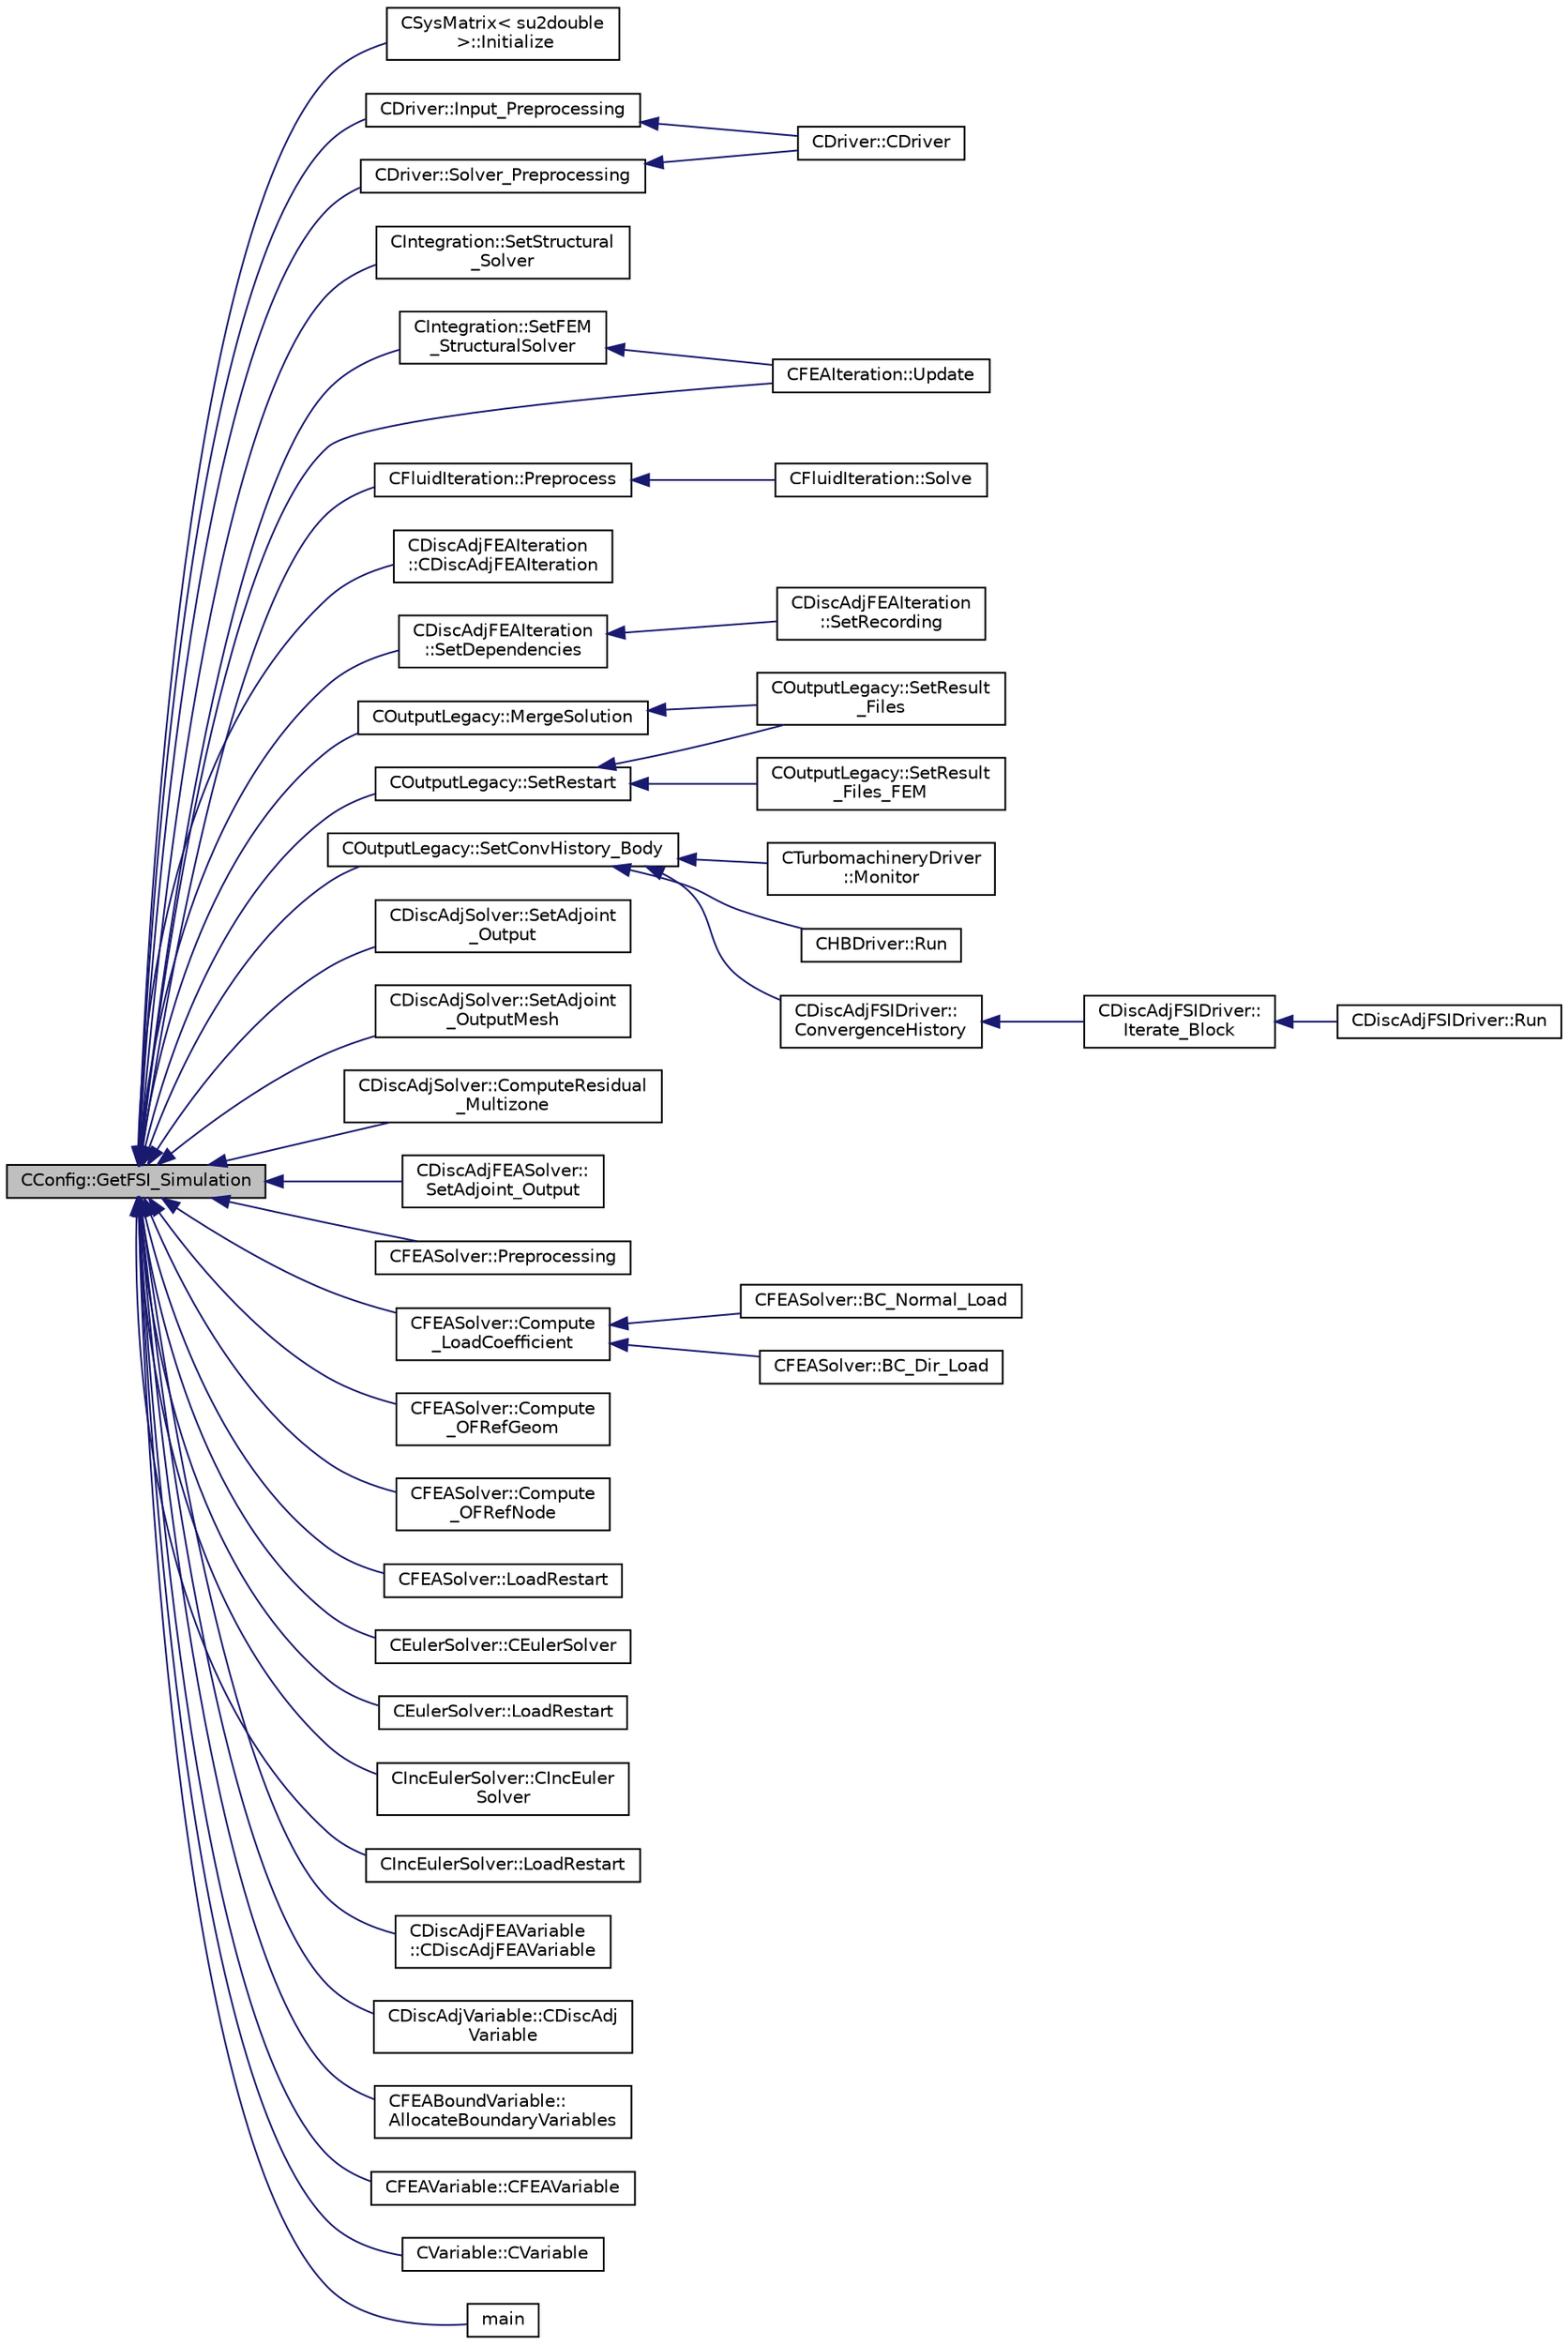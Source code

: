 digraph "CConfig::GetFSI_Simulation"
{
  edge [fontname="Helvetica",fontsize="10",labelfontname="Helvetica",labelfontsize="10"];
  node [fontname="Helvetica",fontsize="10",shape=record];
  rankdir="LR";
  Node3385 [label="CConfig::GetFSI_Simulation",height=0.2,width=0.4,color="black", fillcolor="grey75", style="filled", fontcolor="black"];
  Node3385 -> Node3386 [dir="back",color="midnightblue",fontsize="10",style="solid",fontname="Helvetica"];
  Node3386 [label="CSysMatrix\< su2double\l \>::Initialize",height=0.2,width=0.4,color="black", fillcolor="white", style="filled",URL="$class_c_sys_matrix.html#a26223555fd7147cfd6309a8030d40209",tooltip="Initializes sparse matrix system. "];
  Node3385 -> Node3387 [dir="back",color="midnightblue",fontsize="10",style="solid",fontname="Helvetica"];
  Node3387 [label="CDriver::Input_Preprocessing",height=0.2,width=0.4,color="black", fillcolor="white", style="filled",URL="$class_c_driver.html#a8310a8cc3f5bd3d2bb70340b44000562",tooltip="Read in the config and mesh files. "];
  Node3387 -> Node3388 [dir="back",color="midnightblue",fontsize="10",style="solid",fontname="Helvetica"];
  Node3388 [label="CDriver::CDriver",height=0.2,width=0.4,color="black", fillcolor="white", style="filled",URL="$class_c_driver.html#a3fca4a013a6efa9bbb38fe78a86b5f3d",tooltip="Constructor of the class. "];
  Node3385 -> Node3389 [dir="back",color="midnightblue",fontsize="10",style="solid",fontname="Helvetica"];
  Node3389 [label="CDriver::Solver_Preprocessing",height=0.2,width=0.4,color="black", fillcolor="white", style="filled",URL="$class_c_driver.html#add15058928d0b7462a7b8257417d0914",tooltip="Definition and allocation of all solution classes. "];
  Node3389 -> Node3388 [dir="back",color="midnightblue",fontsize="10",style="solid",fontname="Helvetica"];
  Node3385 -> Node3390 [dir="back",color="midnightblue",fontsize="10",style="solid",fontname="Helvetica"];
  Node3390 [label="CIntegration::SetStructural\l_Solver",height=0.2,width=0.4,color="black", fillcolor="white", style="filled",URL="$class_c_integration.html#acb9e892b95319e7bb3be3e2dce492bb6",tooltip="Save the structural solution at different time steps. "];
  Node3385 -> Node3391 [dir="back",color="midnightblue",fontsize="10",style="solid",fontname="Helvetica"];
  Node3391 [label="CIntegration::SetFEM\l_StructuralSolver",height=0.2,width=0.4,color="black", fillcolor="white", style="filled",URL="$class_c_integration.html#a4d86dc638a56058045a2f6168473cbce",tooltip="Save the structural solution at different time steps. "];
  Node3391 -> Node3392 [dir="back",color="midnightblue",fontsize="10",style="solid",fontname="Helvetica"];
  Node3392 [label="CFEAIteration::Update",height=0.2,width=0.4,color="black", fillcolor="white", style="filled",URL="$class_c_f_e_a_iteration.html#a333fe2537a8cfe7e3791a004f4d9fe83",tooltip="Updates the containers for the FEM system. "];
  Node3385 -> Node3393 [dir="back",color="midnightblue",fontsize="10",style="solid",fontname="Helvetica"];
  Node3393 [label="CFluidIteration::Preprocess",height=0.2,width=0.4,color="black", fillcolor="white", style="filled",URL="$class_c_fluid_iteration.html#a9fe831e72f07c42d9c04d20ecd87a1e1",tooltip="Preprocessing to prepare for an iteration of the physics. "];
  Node3393 -> Node3394 [dir="back",color="midnightblue",fontsize="10",style="solid",fontname="Helvetica"];
  Node3394 [label="CFluidIteration::Solve",height=0.2,width=0.4,color="black", fillcolor="white", style="filled",URL="$class_c_fluid_iteration.html#ae22cd342c9c9d2ea5ac3f5103394ff80",tooltip="Iterate the fluid system for a number of Inner_Iter iterations. "];
  Node3385 -> Node3392 [dir="back",color="midnightblue",fontsize="10",style="solid",fontname="Helvetica"];
  Node3385 -> Node3395 [dir="back",color="midnightblue",fontsize="10",style="solid",fontname="Helvetica"];
  Node3395 [label="CDiscAdjFEAIteration\l::CDiscAdjFEAIteration",height=0.2,width=0.4,color="black", fillcolor="white", style="filled",URL="$class_c_disc_adj_f_e_a_iteration.html#a535696cf262a09cb247d298a4e9a7cd4",tooltip="Constructor of the class. "];
  Node3385 -> Node3396 [dir="back",color="midnightblue",fontsize="10",style="solid",fontname="Helvetica"];
  Node3396 [label="CDiscAdjFEAIteration\l::SetDependencies",height=0.2,width=0.4,color="black", fillcolor="white", style="filled",URL="$class_c_disc_adj_f_e_a_iteration.html#a503647a65a1545432318e3f7fb925aff",tooltip="Compute necessary variables that depend on the variables in the numerics (E, Nu...) "];
  Node3396 -> Node3397 [dir="back",color="midnightblue",fontsize="10",style="solid",fontname="Helvetica"];
  Node3397 [label="CDiscAdjFEAIteration\l::SetRecording",height=0.2,width=0.4,color="black", fillcolor="white", style="filled",URL="$class_c_disc_adj_f_e_a_iteration.html#ad5f0dcb01d13560ce5245301646dc3bd",tooltip="Record a single iteration of the direct FEM system. "];
  Node3385 -> Node3398 [dir="back",color="midnightblue",fontsize="10",style="solid",fontname="Helvetica"];
  Node3398 [label="COutputLegacy::MergeSolution",height=0.2,width=0.4,color="black", fillcolor="white", style="filled",URL="$class_c_output_legacy.html#af30cc9d6a1d32da2af7043901a5914cf",tooltip="Merge the solution into a data structure used for output file writing. "];
  Node3398 -> Node3399 [dir="back",color="midnightblue",fontsize="10",style="solid",fontname="Helvetica"];
  Node3399 [label="COutputLegacy::SetResult\l_Files",height=0.2,width=0.4,color="black", fillcolor="white", style="filled",URL="$class_c_output_legacy.html#aa817439538e8cf82f82acbfa0bf7e735",tooltip="Writes and organizes the all the output files, except the history one, for serial computations..."];
  Node3385 -> Node3400 [dir="back",color="midnightblue",fontsize="10",style="solid",fontname="Helvetica"];
  Node3400 [label="COutputLegacy::SetRestart",height=0.2,width=0.4,color="black", fillcolor="white", style="filled",URL="$class_c_output_legacy.html#adadfc4d06c13f5fa3d6c9e21688329f4",tooltip="Write a native SU2 restart file. "];
  Node3400 -> Node3399 [dir="back",color="midnightblue",fontsize="10",style="solid",fontname="Helvetica"];
  Node3400 -> Node3401 [dir="back",color="midnightblue",fontsize="10",style="solid",fontname="Helvetica"];
  Node3401 [label="COutputLegacy::SetResult\l_Files_FEM",height=0.2,width=0.4,color="black", fillcolor="white", style="filled",URL="$class_c_output_legacy.html#a25b90eb5e2bd0f05f92a89f0768f2181",tooltip="Writes and organizes the all the output files, except the history one, for serial computations with t..."];
  Node3385 -> Node3402 [dir="back",color="midnightblue",fontsize="10",style="solid",fontname="Helvetica"];
  Node3402 [label="COutputLegacy::SetConvHistory_Body",height=0.2,width=0.4,color="black", fillcolor="white", style="filled",URL="$class_c_output_legacy.html#a217cc0d778a3828499189a9debee47c6",tooltip="Write the history file and the convergence on the screen for serial computations. ..."];
  Node3402 -> Node3403 [dir="back",color="midnightblue",fontsize="10",style="solid",fontname="Helvetica"];
  Node3403 [label="CTurbomachineryDriver\l::Monitor",height=0.2,width=0.4,color="black", fillcolor="white", style="filled",URL="$class_c_turbomachinery_driver.html#a41d7b50bbacef68eb5436293ebb2da4f",tooltip="Monitor the computation. "];
  Node3402 -> Node3404 [dir="back",color="midnightblue",fontsize="10",style="solid",fontname="Helvetica"];
  Node3404 [label="CHBDriver::Run",height=0.2,width=0.4,color="black", fillcolor="white", style="filled",URL="$class_c_h_b_driver.html#a98c0448a8e0404845ee54e25b62eaea9",tooltip="Run a single iteration of a Harmonic Balance problem. "];
  Node3402 -> Node3405 [dir="back",color="midnightblue",fontsize="10",style="solid",fontname="Helvetica"];
  Node3405 [label="CDiscAdjFSIDriver::\lConvergenceHistory",height=0.2,width=0.4,color="black", fillcolor="white", style="filled",URL="$class_c_disc_adj_f_s_i_driver.html#a139dfa2442613879f2b15f28a09c2bd5",tooltip="Output the convergence history. "];
  Node3405 -> Node3406 [dir="back",color="midnightblue",fontsize="10",style="solid",fontname="Helvetica"];
  Node3406 [label="CDiscAdjFSIDriver::\lIterate_Block",height=0.2,width=0.4,color="black", fillcolor="white", style="filled",URL="$class_c_disc_adj_f_s_i_driver.html#a84949f139fa795b7d34d6ff77e82eb5c",tooltip="Iterate a certain block for adjoint FSI - may be the whole set of variables or independent and subite..."];
  Node3406 -> Node3407 [dir="back",color="midnightblue",fontsize="10",style="solid",fontname="Helvetica"];
  Node3407 [label="CDiscAdjFSIDriver::Run",height=0.2,width=0.4,color="black", fillcolor="white", style="filled",URL="$class_c_disc_adj_f_s_i_driver.html#a2e965d6e9c4dcfc296077cae225cab21",tooltip="Run a Discrete Adjoint iteration for the FSI problem. "];
  Node3385 -> Node3408 [dir="back",color="midnightblue",fontsize="10",style="solid",fontname="Helvetica"];
  Node3408 [label="CDiscAdjSolver::SetAdjoint\l_Output",height=0.2,width=0.4,color="black", fillcolor="white", style="filled",URL="$class_c_disc_adj_solver.html#a853239f367f921866a73df8a4f33f475",tooltip="Sets the adjoint values of the output of the flow (+turb.) iteration before evaluation of the tape..."];
  Node3385 -> Node3409 [dir="back",color="midnightblue",fontsize="10",style="solid",fontname="Helvetica"];
  Node3409 [label="CDiscAdjSolver::SetAdjoint\l_OutputMesh",height=0.2,width=0.4,color="black", fillcolor="white", style="filled",URL="$class_c_disc_adj_solver.html#a0158c413da39931cdc7f48d542a13ffb",tooltip="Sets the adjoint values of the output of the mesh deformation iteration before evaluation of the tape..."];
  Node3385 -> Node3410 [dir="back",color="midnightblue",fontsize="10",style="solid",fontname="Helvetica"];
  Node3410 [label="CDiscAdjSolver::ComputeResidual\l_Multizone",height=0.2,width=0.4,color="black", fillcolor="white", style="filled",URL="$class_c_disc_adj_solver.html#a0571227566a9d9d7c6c1e92cae9258cc",tooltip="Compute the multizone residual. "];
  Node3385 -> Node3411 [dir="back",color="midnightblue",fontsize="10",style="solid",fontname="Helvetica"];
  Node3411 [label="CDiscAdjFEASolver::\lSetAdjoint_Output",height=0.2,width=0.4,color="black", fillcolor="white", style="filled",URL="$class_c_disc_adj_f_e_a_solver.html#a710f0a70ba6015d1e19504532652cc87",tooltip="Sets the adjoint values of the output of the flow (+turb.) iteration before evaluation of the tape..."];
  Node3385 -> Node3412 [dir="back",color="midnightblue",fontsize="10",style="solid",fontname="Helvetica"];
  Node3412 [label="CFEASolver::Preprocessing",height=0.2,width=0.4,color="black", fillcolor="white", style="filled",URL="$class_c_f_e_a_solver.html#a2171424e52ccd32f17bcbd4972b1fe15",tooltip="Set residuals to zero. "];
  Node3385 -> Node3413 [dir="back",color="midnightblue",fontsize="10",style="solid",fontname="Helvetica"];
  Node3413 [label="CFEASolver::Compute\l_LoadCoefficient",height=0.2,width=0.4,color="black", fillcolor="white", style="filled",URL="$class_c_f_e_a_solver.html#a6ac1e4e9ada22885cf892806b2d83cfc",tooltip="Get multiplier for loads. "];
  Node3413 -> Node3414 [dir="back",color="midnightblue",fontsize="10",style="solid",fontname="Helvetica"];
  Node3414 [label="CFEASolver::BC_Normal_Load",height=0.2,width=0.4,color="black", fillcolor="white", style="filled",URL="$class_c_f_e_a_solver.html#a6abeef6edeba15200a17fea8416112d9",tooltip="Impose a load boundary condition normal to the boundary. "];
  Node3413 -> Node3415 [dir="back",color="midnightblue",fontsize="10",style="solid",fontname="Helvetica"];
  Node3415 [label="CFEASolver::BC_Dir_Load",height=0.2,width=0.4,color="black", fillcolor="white", style="filled",URL="$class_c_f_e_a_solver.html#ad9960f4e57e45967479d50e45c28c44c",tooltip="Impose a load boundary condition in cartesian coordinates. "];
  Node3385 -> Node3416 [dir="back",color="midnightblue",fontsize="10",style="solid",fontname="Helvetica"];
  Node3416 [label="CFEASolver::Compute\l_OFRefGeom",height=0.2,width=0.4,color="black", fillcolor="white", style="filled",URL="$class_c_f_e_a_solver.html#a59a32ad418ef50b00b93d27f29fb48e7",tooltip="Compute the objective function for a reference geometry. "];
  Node3385 -> Node3417 [dir="back",color="midnightblue",fontsize="10",style="solid",fontname="Helvetica"];
  Node3417 [label="CFEASolver::Compute\l_OFRefNode",height=0.2,width=0.4,color="black", fillcolor="white", style="filled",URL="$class_c_f_e_a_solver.html#ab807339c5813f52560412369d77722dc",tooltip="Compute the objective function for a reference node. "];
  Node3385 -> Node3418 [dir="back",color="midnightblue",fontsize="10",style="solid",fontname="Helvetica"];
  Node3418 [label="CFEASolver::LoadRestart",height=0.2,width=0.4,color="black", fillcolor="white", style="filled",URL="$class_c_f_e_a_solver.html#a5f70ded742a6204f439628d029ac294a",tooltip="Load a solution from a restart file. "];
  Node3385 -> Node3419 [dir="back",color="midnightblue",fontsize="10",style="solid",fontname="Helvetica"];
  Node3419 [label="CEulerSolver::CEulerSolver",height=0.2,width=0.4,color="black", fillcolor="white", style="filled",URL="$class_c_euler_solver.html#ae1e74218b4e943111b100d7ddcbd4db9"];
  Node3385 -> Node3420 [dir="back",color="midnightblue",fontsize="10",style="solid",fontname="Helvetica"];
  Node3420 [label="CEulerSolver::LoadRestart",height=0.2,width=0.4,color="black", fillcolor="white", style="filled",URL="$class_c_euler_solver.html#a463d0854ec9cfb4a277794df9329ebae",tooltip="Load a solution from a restart file. "];
  Node3385 -> Node3421 [dir="back",color="midnightblue",fontsize="10",style="solid",fontname="Helvetica"];
  Node3421 [label="CIncEulerSolver::CIncEuler\lSolver",height=0.2,width=0.4,color="black", fillcolor="white", style="filled",URL="$class_c_inc_euler_solver.html#a91f644b8f9a00215bac5bcd31dfc06d8"];
  Node3385 -> Node3422 [dir="back",color="midnightblue",fontsize="10",style="solid",fontname="Helvetica"];
  Node3422 [label="CIncEulerSolver::LoadRestart",height=0.2,width=0.4,color="black", fillcolor="white", style="filled",URL="$class_c_inc_euler_solver.html#aa4c572590c60bbc0f3db269eb55ea12f",tooltip="Load a solution from a restart file. "];
  Node3385 -> Node3423 [dir="back",color="midnightblue",fontsize="10",style="solid",fontname="Helvetica"];
  Node3423 [label="CDiscAdjFEAVariable\l::CDiscAdjFEAVariable",height=0.2,width=0.4,color="black", fillcolor="white", style="filled",URL="$class_c_disc_adj_f_e_a_variable.html#a021e6bf15ffb43eb724b9c93555a0e8f",tooltip="Constructor of the class. "];
  Node3385 -> Node3424 [dir="back",color="midnightblue",fontsize="10",style="solid",fontname="Helvetica"];
  Node3424 [label="CDiscAdjVariable::CDiscAdj\lVariable",height=0.2,width=0.4,color="black", fillcolor="white", style="filled",URL="$class_c_disc_adj_variable.html#afda60f50bc981295302e43e65ab84a5e",tooltip="Constructor of the class. "];
  Node3385 -> Node3425 [dir="back",color="midnightblue",fontsize="10",style="solid",fontname="Helvetica"];
  Node3425 [label="CFEABoundVariable::\lAllocateBoundaryVariables",height=0.2,width=0.4,color="black", fillcolor="white", style="filled",URL="$class_c_f_e_a_bound_variable.html#a71f03a67df03a2631e2d2231bc58d5ab",tooltip="Allocate member variables for points marked as vertex (via \"Set_isVertex\"). "];
  Node3385 -> Node3426 [dir="back",color="midnightblue",fontsize="10",style="solid",fontname="Helvetica"];
  Node3426 [label="CFEAVariable::CFEAVariable",height=0.2,width=0.4,color="black", fillcolor="white", style="filled",URL="$class_c_f_e_a_variable.html#af903380be6b3b699751e694d896af2c1",tooltip="Constructor of the class. "];
  Node3385 -> Node3427 [dir="back",color="midnightblue",fontsize="10",style="solid",fontname="Helvetica"];
  Node3427 [label="CVariable::CVariable",height=0.2,width=0.4,color="black", fillcolor="white", style="filled",URL="$class_c_variable.html#aaf39a99d0958da8919f17d212cd31aeb"];
  Node3385 -> Node3428 [dir="back",color="midnightblue",fontsize="10",style="solid",fontname="Helvetica"];
  Node3428 [label="main",height=0.2,width=0.4,color="black", fillcolor="white", style="filled",URL="$_s_u2___s_o_l_8cpp.html#a0ddf1224851353fc92bfbff6f499fa97"];
}
